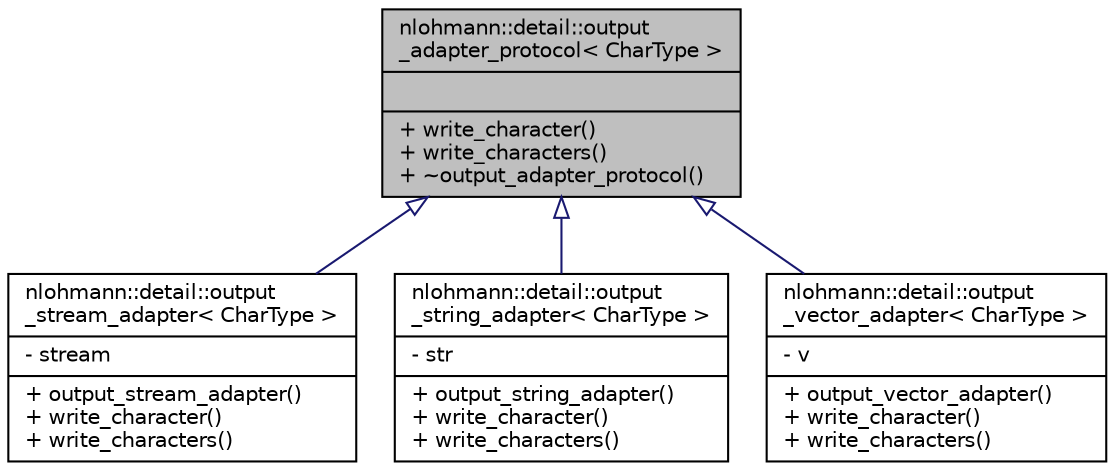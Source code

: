 digraph "nlohmann::detail::output_adapter_protocol&lt; CharType &gt;"
{
 // INTERACTIVE_SVG=YES
  edge [fontname="Helvetica",fontsize="10",labelfontname="Helvetica",labelfontsize="10"];
  node [fontname="Helvetica",fontsize="10",shape=record];
  Node1 [label="{nlohmann::detail::output\l_adapter_protocol\< CharType \>\n||+ write_character()\l+ write_characters()\l+ ~output_adapter_protocol()\l}",height=0.2,width=0.4,color="black", fillcolor="grey75", style="filled", fontcolor="black"];
  Node1 -> Node2 [dir="back",color="midnightblue",fontsize="10",style="solid",arrowtail="onormal"];
  Node2 [label="{nlohmann::detail::output\l_stream_adapter\< CharType \>\n|- stream\l|+ output_stream_adapter()\l+ write_character()\l+ write_characters()\l}",height=0.2,width=0.4,color="black", fillcolor="white", style="filled",URL="$classnlohmann_1_1detail_1_1output__stream__adapter.html",tooltip="output adapter for output streams "];
  Node1 -> Node3 [dir="back",color="midnightblue",fontsize="10",style="solid",arrowtail="onormal"];
  Node3 [label="{nlohmann::detail::output\l_string_adapter\< CharType \>\n|- str\l|+ output_string_adapter()\l+ write_character()\l+ write_characters()\l}",height=0.2,width=0.4,color="black", fillcolor="white", style="filled",URL="$classnlohmann_1_1detail_1_1output__string__adapter.html",tooltip="output adapter for basic_string "];
  Node1 -> Node4 [dir="back",color="midnightblue",fontsize="10",style="solid",arrowtail="onormal"];
  Node4 [label="{nlohmann::detail::output\l_vector_adapter\< CharType \>\n|- v\l|+ output_vector_adapter()\l+ write_character()\l+ write_characters()\l}",height=0.2,width=0.4,color="black", fillcolor="white", style="filled",URL="$classnlohmann_1_1detail_1_1output__vector__adapter.html",tooltip="output adapter for byte vectors "];
}
